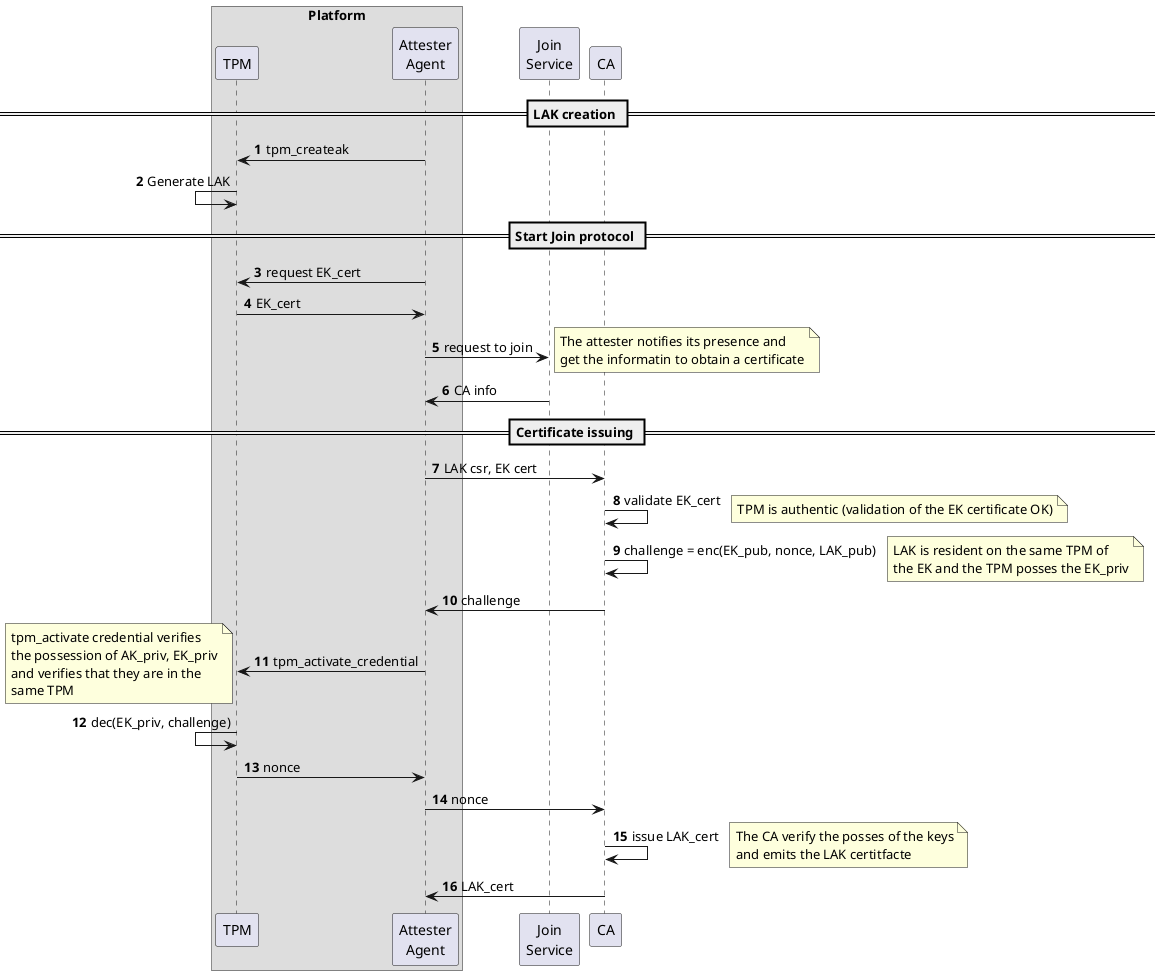 @startuml join
autonumber

box "Platform"
participant TPM
participant "Attester\nAgent" as attester_agent
endbox
participant "Join\nService" as join_service

== LAK creation ==
TPM<-attester_agent: tpm_createak
TPM<-TPM:  Generate LAK

== Start Join protocol ==
TPM<-attester_agent: request EK_cert
TPM->attester_agent: EK_cert
attester_agent->join_service: request to join
note right
The attester notifies its presence and
get the informatin to obtain a certificate
end note
join_service->attester_agent: CA info

== Certificate issuing ==
attester_agent->CA: LAK csr, EK cert
CA->CA: validate EK_cert
note right
TPM is authentic (validation of the EK certificate OK)
end note
CA->CA: challenge = enc(EK_pub, nonce, LAK_pub)
note right
LAK is resident on the same TPM of
the EK and the TPM posses the EK_priv
end note
attester_agent<-CA: challenge
TPM<-attester_agent: tpm_activate_credential
note left
tpm_activate credential verifies
the possession of AK_priv, EK_priv
and verifies that they are in the
same TPM
end note
TPM<-TPM: dec(EK_priv, challenge)
TPM->attester_agent: nonce
attester_agent->CA: nonce
CA->CA: issue LAK_cert
note right
The CA verify the posses of the keys
and emits the LAK certitfacte
end note
CA->attester_agent: LAK_cert
@enduml